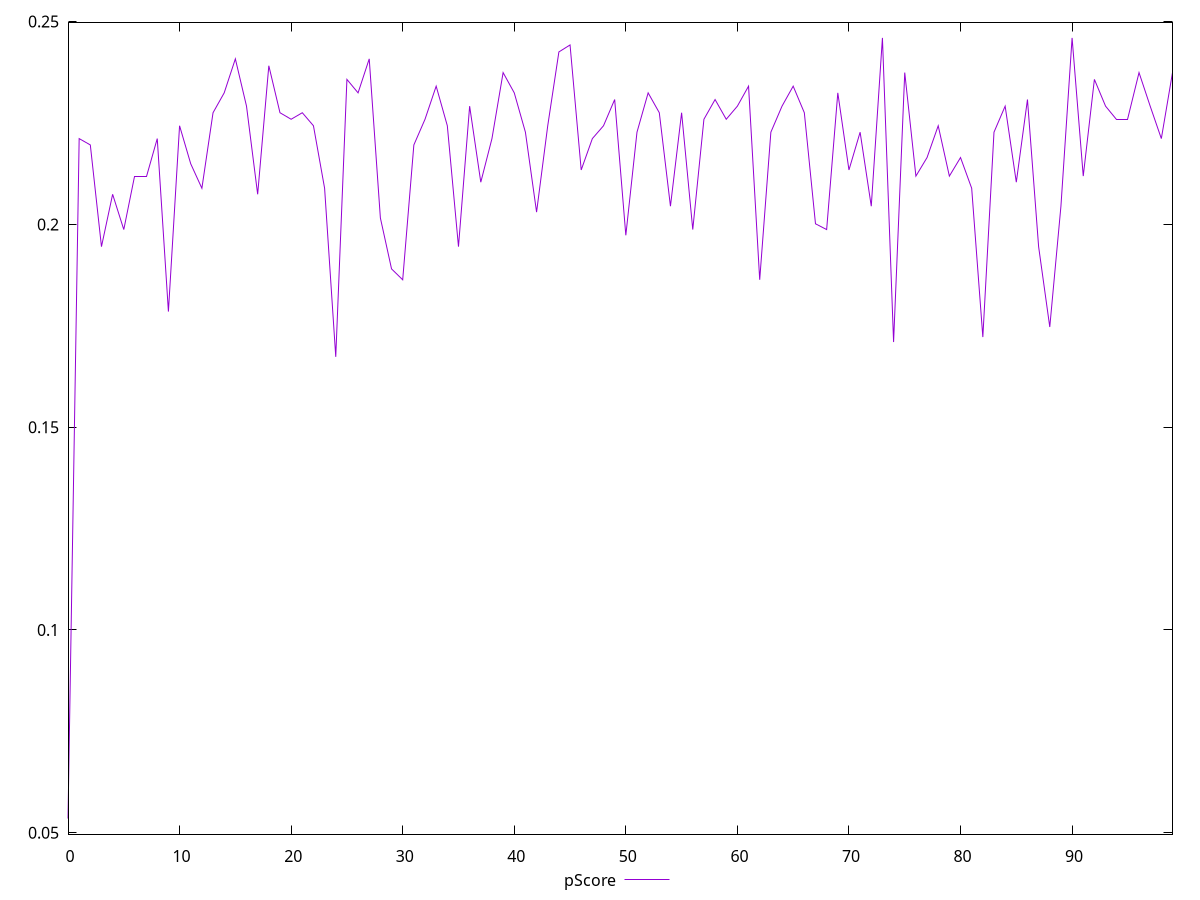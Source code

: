 reset

$pScore <<EOF
0 0.05350700133439207
1 0.22114967733357177
2 0.21958198519201366
3 0.19450607398248637
4 0.20741713184664695
5 0.19872103155275656
6 0.21190132856106103
7 0.21190132856106103
8 0.22114967733357177
9 0.17849820371043812
10 0.22431707702691028
11 0.21494225776097176
12 0.20890164686829915
13 0.2275275423657604
14 0.2324249802423487
15 0.2408091140684231
16 0.22914906640587812
17 0.20741713184664695
18 0.2391098510043303
19 0.2275275423657604
20 0.22591689812763605
21 0.2275275423657604
22 0.22431707702691028
23 0.20890164686829915
24 0.1673451200934789
25 0.2357450915921927
26 0.2324249802423487
27 0.2408091140684231
28 0.2015799204960954
29 0.18902073898203797
30 0.18633475424806822
31 0.21958198519201366
32 0.22591689812763605
33 0.23407948303220338
34 0.22431707702691028
35 0.19450607398248637
36 0.22914906640587812
37 0.21039636018097208
38 0.22114967733357177
39 0.2374218621946299
40 0.2324249802423487
41 0.22272802234810485
42 0.20302420932420595
43 0.22431707702691028
44 0.2425197073059409
45 0.24424168649718153
46 0.21341660881275337
47 0.22114967733357177
48 0.22431707702691028
49 0.23078152685278286
50 0.19730631856865544
51 0.22272802234810485
52 0.2324249802423487
53 0.2275275423657604
54 0.20447846975093842
55 0.2275275423657604
56 0.19872103155275656
57 0.22591689812763605
58 0.23078152685278286
59 0.22591689812763605
60 0.22914906640587812
61 0.23407948303220338
62 0.18633475424806822
63 0.22272802234810485
64 0.22914906640587812
65 0.23407948303220338
66 0.2275275423657604
67 0.200145546729192
68 0.19872103155275656
69 0.2324249802423487
70 0.21341660881275337
71 0.22272802234810485
72 0.20447846975093842
73 0.24597510727283856
74 0.1709845358359482
75 0.2374218621946299
76 0.21190132856106103
77 0.2164783322441476
78 0.22431707702691028
79 0.21190132856106103
80 0.21647833224414625
81 0.20890164686829915
82 0.17221489028066628
83 0.22272802234810485
84 0.22914906640587812
85 0.21039636018097208
86 0.23078152685278286
87 0.19450607398248637
88 0.17470174518718862
89 0.20447846975093842
90 0.24597510727283856
91 0.21190132856106103
92 0.2357450915921927
93 0.22914906640587812
94 0.22591689812763605
95 0.22591689812763605
96 0.2374218621946299
97 0.22914906640587812
98 0.22114967733357177
99 0.2374218621946299
EOF

set key outside below
set xrange [0:99]
set yrange [0.04965763921562314:0.2498244693916075]
set trange [0.04965763921562314:0.2498244693916075]
set terminal svg size 640, 500 enhanced background rgb 'white'
set output "reports/report_00032_2021-02-25T10-28-15.087Z/max-potential-fid/samples/music/pScore/values.svg"

plot $pScore title "pScore" with line

reset
